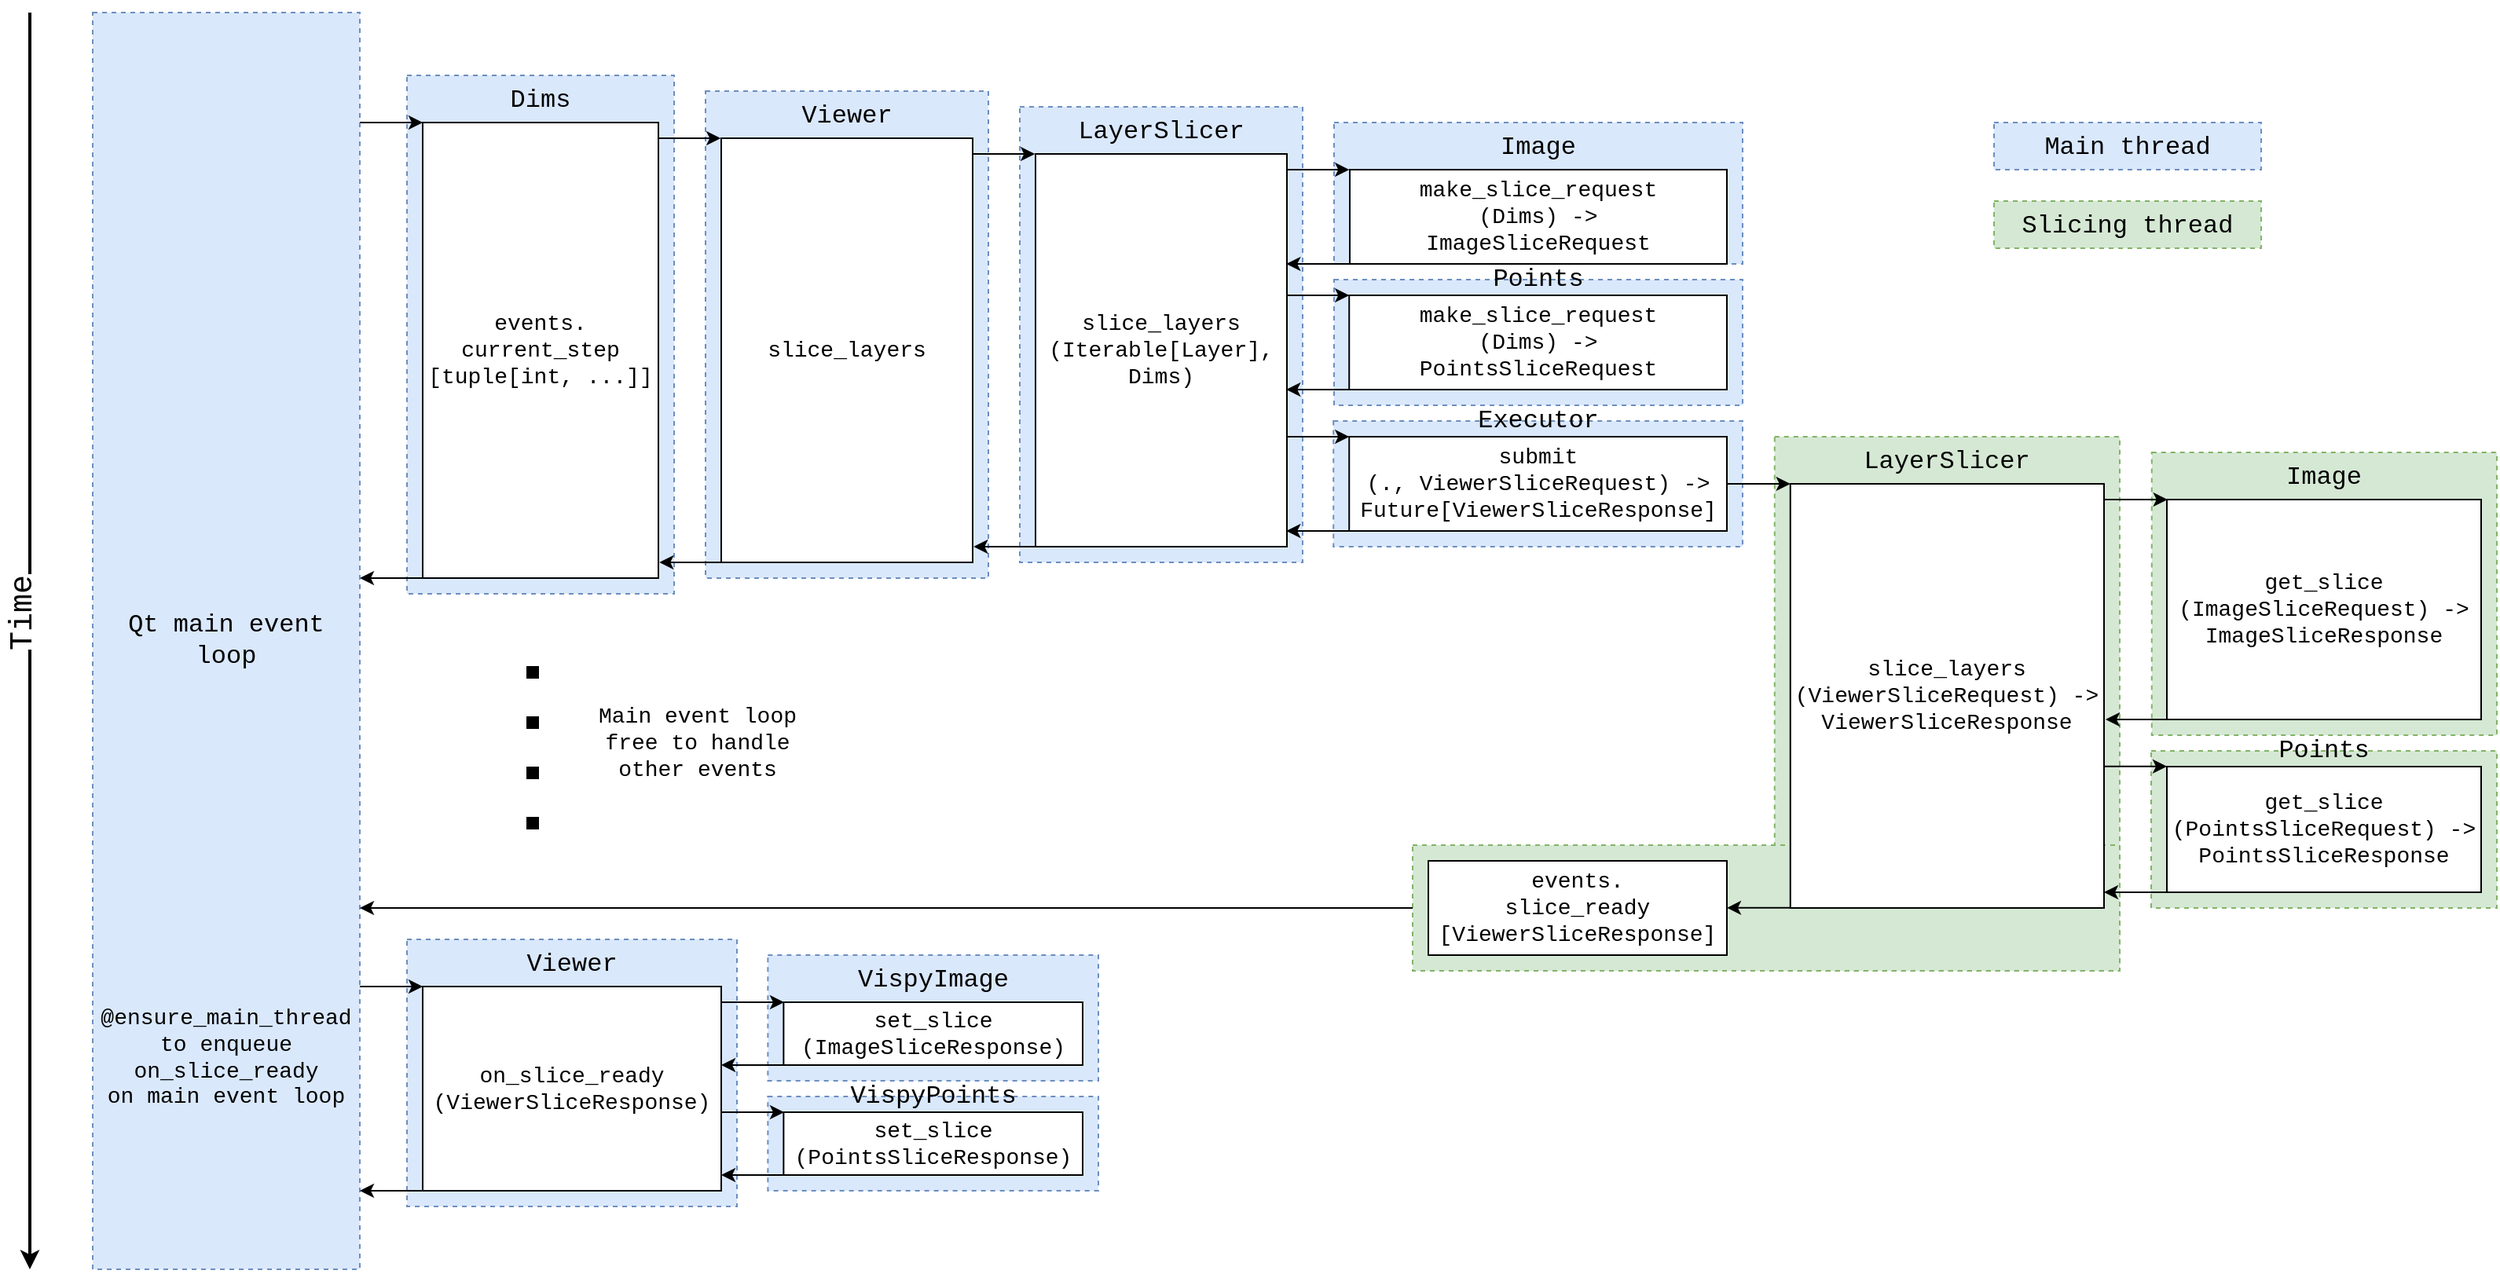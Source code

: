 <mxfile version="20.3.1" type="github">
  <diagram id="Yj_vzEqTpsTSU6RkFpzm" name="Page-1">
    <mxGraphModel dx="1783" dy="1001" grid="1" gridSize="10" guides="1" tooltips="1" connect="1" arrows="1" fold="1" page="1" pageScale="1" pageWidth="850" pageHeight="1100" math="0" shadow="0">
      <root>
        <mxCell id="0" />
        <mxCell id="1" parent="0" />
        <mxCell id="ODCxSDIAOIF_QO2Thnrf-43" value="VispyPoints" style="rounded=0;whiteSpace=wrap;html=1;verticalAlign=top;align=center;spacingLeft=0;spacingTop=-16;dashed=1;fillColor=#dae8fc;strokeColor=#6c8ebf;fontSize=16;horizontal=1;fontFamily=Courier New;" parent="1" vertex="1">
          <mxGeometry x="509.68" y="750" width="210.32" height="60" as="geometry" />
        </mxCell>
        <mxCell id="ODCxSDIAOIF_QO2Thnrf-13" value="LayerSlicer" style="rounded=0;whiteSpace=wrap;html=1;verticalAlign=top;align=center;spacingLeft=0;spacingTop=0;dashed=1;fillColor=#d5e8d4;strokeColor=#82b366;fontSize=16;fontFamily=Courier New;" parent="1" vertex="1">
          <mxGeometry x="1150.38" y="330" width="219.62" height="340" as="geometry" />
        </mxCell>
        <mxCell id="WacXzg7qdyJpNJZn4_8L-21" value="" style="rounded=0;whiteSpace=wrap;html=1;verticalAlign=top;align=center;spacingLeft=0;spacingTop=0;dashed=1;fillColor=#d5e8d4;strokeColor=#82b366;fontSize=16;borderRight=none;fontFamily=Courier New;" parent="1" vertex="1">
          <mxGeometry x="920" y="590" width="450" height="80" as="geometry" />
        </mxCell>
        <mxCell id="ODCxSDIAOIF_QO2Thnrf-40" value="VispyImage" style="rounded=0;whiteSpace=wrap;html=1;verticalAlign=top;align=center;spacingLeft=0;spacingTop=0;dashed=1;fillColor=#dae8fc;strokeColor=#6c8ebf;fontSize=16;horizontal=1;fontFamily=Courier New;" parent="1" vertex="1">
          <mxGeometry x="509.68" y="660" width="210.32" height="80" as="geometry" />
        </mxCell>
        <mxCell id="ODCxSDIAOIF_QO2Thnrf-18" value="Points" style="rounded=0;whiteSpace=wrap;html=1;verticalAlign=top;align=center;spacingLeft=0;spacingTop=-16;dashed=1;fillColor=#d5e8d4;horizontal=1;strokeColor=#82b366;fontSize=16;fontFamily=Courier New;" parent="1" vertex="1">
          <mxGeometry x="1390" y="530" width="220" height="100" as="geometry" />
        </mxCell>
        <mxCell id="ODCxSDIAOIF_QO2Thnrf-16" value="Image" style="rounded=0;whiteSpace=wrap;html=1;verticalAlign=top;align=center;spacingLeft=0;spacingTop=0;dashed=1;fillColor=#d5e8d4;horizontal=1;strokeColor=#82b366;fontSize=16;fontFamily=Courier New;" parent="1" vertex="1">
          <mxGeometry x="1390.38" y="340" width="219.62" height="180" as="geometry" />
        </mxCell>
        <mxCell id="ODCxSDIAOIF_QO2Thnrf-6" value="Points" style="rounded=0;whiteSpace=wrap;html=1;verticalAlign=top;align=center;spacingLeft=0;spacingTop=-16;dashed=1;fillColor=#dae8fc;horizontal=1;strokeColor=#6c8ebf;fontSize=16;fontFamily=Courier New;" parent="1" vertex="1">
          <mxGeometry x="870" y="230" width="260" height="80" as="geometry" />
        </mxCell>
        <mxCell id="ODCxSDIAOIF_QO2Thnrf-4" value="Image" style="rounded=0;whiteSpace=wrap;html=1;verticalAlign=top;align=center;spacingLeft=0;spacingTop=0;dashed=1;fillColor=#dae8fc;horizontal=1;strokeColor=#6c8ebf;fontSize=16;fontFamily=Courier New;" parent="1" vertex="1">
          <mxGeometry x="870" y="130" width="260" height="90" as="geometry" />
        </mxCell>
        <mxCell id="ODCxSDIAOIF_QO2Thnrf-2" value="LayerSlicer" style="rounded=0;whiteSpace=wrap;html=1;verticalAlign=top;align=center;spacingLeft=0;spacingTop=0;dashed=1;fillColor=#dae8fc;strokeColor=#6c8ebf;fontSize=16;fontFamily=Courier New;" parent="1" vertex="1">
          <mxGeometry x="670" y="120" width="180" height="290" as="geometry" />
        </mxCell>
        <mxCell id="6yyRVk2ILkX0JGuf4gln-4" value="Viewer" style="rounded=0;whiteSpace=wrap;html=1;verticalAlign=top;align=center;spacingLeft=0;spacingTop=0;dashed=1;fillColor=#dae8fc;strokeColor=#6c8ebf;fontSize=16;fontFamily=Courier New;" parent="1" vertex="1">
          <mxGeometry x="470" y="110" width="180" height="310" as="geometry" />
        </mxCell>
        <mxCell id="6yyRVk2ILkX0JGuf4gln-6" value="slice_layers" style="rounded=0;whiteSpace=wrap;html=1;fontSize=14;fontFamily=Courier New;" parent="1" vertex="1">
          <mxGeometry x="480" y="140" width="160" height="270" as="geometry" />
        </mxCell>
        <mxCell id="6yyRVk2ILkX0JGuf4gln-2" value="Dims" style="rounded=0;whiteSpace=wrap;html=1;verticalAlign=top;align=center;spacingLeft=0;spacingTop=0;dashed=1;fillColor=#dae8fc;strokeColor=#6c8ebf;fontSize=16;fontFamily=Courier New;" parent="1" vertex="1">
          <mxGeometry x="280" y="100" width="170" height="330" as="geometry" />
        </mxCell>
        <mxCell id="6yyRVk2ILkX0JGuf4gln-3" value="events.&lt;br style=&quot;font-size: 14px;&quot;&gt;current_step&lt;br style=&quot;font-size: 14px;&quot;&gt;[tuple[int, ...]]" style="rounded=0;whiteSpace=wrap;html=1;fontSize=14;fontFamily=Courier New;" parent="1" vertex="1">
          <mxGeometry x="290" y="130" width="150" height="290" as="geometry" />
        </mxCell>
        <mxCell id="6yyRVk2ILkX0JGuf4gln-54" value="" style="endArrow=classic;html=1;rounded=0;fontSize=16;fontFamily=Courier New;" parent="1" edge="1">
          <mxGeometry width="50" height="50" relative="1" as="geometry">
            <mxPoint x="250.0" y="130" as="sourcePoint" />
            <mxPoint x="290.0" y="130" as="targetPoint" />
          </mxGeometry>
        </mxCell>
        <mxCell id="6yyRVk2ILkX0JGuf4gln-55" value="" style="endArrow=classic;html=1;rounded=0;fontSize=16;fontFamily=Courier New;" parent="1" edge="1">
          <mxGeometry width="50" height="50" relative="1" as="geometry">
            <mxPoint x="439.62" y="140" as="sourcePoint" />
            <mxPoint x="479.62" y="140" as="targetPoint" />
          </mxGeometry>
        </mxCell>
        <mxCell id="6yyRVk2ILkX0JGuf4gln-56" value="" style="endArrow=classic;html=1;rounded=0;fontSize=16;fontFamily=Courier New;" parent="1" edge="1">
          <mxGeometry width="50" height="50" relative="1" as="geometry">
            <mxPoint x="639.62" y="150" as="sourcePoint" />
            <mxPoint x="679.62" y="150" as="targetPoint" />
          </mxGeometry>
        </mxCell>
        <mxCell id="6yyRVk2ILkX0JGuf4gln-69" value="" style="endArrow=classic;html=1;rounded=0;fontSize=16;fontFamily=Courier New;" parent="1" edge="1">
          <mxGeometry width="50" height="50" relative="1" as="geometry">
            <mxPoint x="480.63" y="410.0" as="sourcePoint" />
            <mxPoint x="440.63" y="410.0" as="targetPoint" />
          </mxGeometry>
        </mxCell>
        <mxCell id="6yyRVk2ILkX0JGuf4gln-70" value="" style="endArrow=classic;html=1;rounded=0;fontSize=16;fontFamily=Courier New;" parent="1" edge="1">
          <mxGeometry width="50" height="50" relative="1" as="geometry">
            <mxPoint x="290.0" y="420.0" as="sourcePoint" />
            <mxPoint x="250.0" y="420.0" as="targetPoint" />
          </mxGeometry>
        </mxCell>
        <mxCell id="ODCxSDIAOIF_QO2Thnrf-1" value="slice_layers&lt;br style=&quot;font-size: 14px;&quot;&gt;(Iterable[Layer], Dims)" style="rounded=0;whiteSpace=wrap;html=1;fontSize=14;fontFamily=Courier New;" parent="1" vertex="1">
          <mxGeometry x="680" y="150" width="160" height="250" as="geometry" />
        </mxCell>
        <mxCell id="ODCxSDIAOIF_QO2Thnrf-5" value="make_slice_request&lt;br style=&quot;font-size: 14px;&quot;&gt;(Dims) -&amp;gt;&lt;br style=&quot;font-size: 14px;&quot;&gt;ImageSliceRequest" style="rounded=0;whiteSpace=wrap;html=1;fontSize=14;fontFamily=Courier New;" parent="1" vertex="1">
          <mxGeometry x="880" y="160" width="240" height="60" as="geometry" />
        </mxCell>
        <mxCell id="ODCxSDIAOIF_QO2Thnrf-8" value="Executor" style="rounded=0;whiteSpace=wrap;html=1;verticalAlign=top;align=center;spacingLeft=0;spacingTop=-16;dashed=1;fillColor=#dae8fc;horizontal=1;strokeColor=#6c8ebf;fontSize=16;fontFamily=Courier New;" parent="1" vertex="1">
          <mxGeometry x="869.62" y="320" width="260.38" height="80" as="geometry" />
        </mxCell>
        <mxCell id="ODCxSDIAOIF_QO2Thnrf-9" value="submit&lt;br style=&quot;font-size: 14px;&quot;&gt;(., ViewerSliceRequest) -&amp;gt;&lt;br style=&quot;font-size: 14px;&quot;&gt;Future[ViewerSliceResponse]" style="rounded=0;whiteSpace=wrap;html=1;fontSize=14;fontFamily=Courier New;" parent="1" vertex="1">
          <mxGeometry x="879.62" y="330" width="240.38" height="60" as="geometry" />
        </mxCell>
        <mxCell id="ODCxSDIAOIF_QO2Thnrf-10" value="" style="endArrow=classic;html=1;rounded=0;fontSize=16;fontFamily=Courier New;" parent="1" edge="1">
          <mxGeometry width="50" height="50" relative="1" as="geometry">
            <mxPoint x="879.62" y="390.0" as="sourcePoint" />
            <mxPoint x="839.62" y="390.0" as="targetPoint" />
          </mxGeometry>
        </mxCell>
        <mxCell id="ODCxSDIAOIF_QO2Thnrf-11" value="" style="endArrow=classic;html=1;rounded=0;fontSize=16;fontFamily=Courier New;" parent="1" edge="1">
          <mxGeometry width="50" height="50" relative="1" as="geometry">
            <mxPoint x="839.62" y="330.0" as="sourcePoint" />
            <mxPoint x="879.62" y="330.0" as="targetPoint" />
          </mxGeometry>
        </mxCell>
        <mxCell id="ODCxSDIAOIF_QO2Thnrf-12" value="slice_layers&lt;br style=&quot;font-size: 14px;&quot;&gt;(ViewerSliceRequest) -&amp;gt;&lt;br style=&quot;font-size: 14px;&quot;&gt;ViewerSliceResponse" style="rounded=0;whiteSpace=wrap;html=1;fontSize=14;fontFamily=Courier New;" parent="1" vertex="1">
          <mxGeometry x="1160.38" y="360" width="199.62" height="270" as="geometry" />
        </mxCell>
        <mxCell id="ODCxSDIAOIF_QO2Thnrf-15" value="get_slice&lt;br style=&quot;font-size: 14px;&quot;&gt;(ImageSliceRequest) -&amp;gt; ImageSliceResponse" style="rounded=0;whiteSpace=wrap;html=1;fontSize=14;fontFamily=Courier New;" parent="1" vertex="1">
          <mxGeometry x="1400" y="370" width="200" height="140" as="geometry" />
        </mxCell>
        <mxCell id="ODCxSDIAOIF_QO2Thnrf-17" value="get_slice&lt;br style=&quot;font-size: 14px;&quot;&gt;(PointsSliceRequest) -&amp;gt; PointsSliceResponse" style="rounded=0;whiteSpace=wrap;html=1;fontSize=14;fontFamily=Courier New;" parent="1" vertex="1">
          <mxGeometry x="1400" y="540" width="200" height="80" as="geometry" />
        </mxCell>
        <mxCell id="ODCxSDIAOIF_QO2Thnrf-19" value="" style="endArrow=classic;html=1;rounded=0;fontSize=16;fontFamily=Courier New;" parent="1" edge="1">
          <mxGeometry width="50" height="50" relative="1" as="geometry">
            <mxPoint x="1360.38" y="370" as="sourcePoint" />
            <mxPoint x="1400.38" y="370" as="targetPoint" />
          </mxGeometry>
        </mxCell>
        <mxCell id="ODCxSDIAOIF_QO2Thnrf-20" value="" style="endArrow=classic;html=1;rounded=0;fontSize=16;fontFamily=Courier New;" parent="1" edge="1">
          <mxGeometry width="50" height="50" relative="1" as="geometry">
            <mxPoint x="680.62" y="400.0" as="sourcePoint" />
            <mxPoint x="640.62" y="400.0" as="targetPoint" />
          </mxGeometry>
        </mxCell>
        <mxCell id="ODCxSDIAOIF_QO2Thnrf-21" value="" style="endArrow=classic;html=1;rounded=0;fontSize=16;fontFamily=Courier New;" parent="1" edge="1">
          <mxGeometry width="50" height="50" relative="1" as="geometry">
            <mxPoint x="1360" y="539.93" as="sourcePoint" />
            <mxPoint x="1400" y="539.93" as="targetPoint" />
          </mxGeometry>
        </mxCell>
        <mxCell id="ODCxSDIAOIF_QO2Thnrf-22" value="" style="endArrow=classic;html=1;rounded=0;fontSize=16;fontFamily=Courier New;" parent="1" edge="1">
          <mxGeometry width="50" height="50" relative="1" as="geometry">
            <mxPoint x="1400" y="620.0" as="sourcePoint" />
            <mxPoint x="1360" y="620.0" as="targetPoint" />
          </mxGeometry>
        </mxCell>
        <mxCell id="ODCxSDIAOIF_QO2Thnrf-24" value="" style="endArrow=classic;html=1;rounded=0;fontSize=16;fontFamily=Courier New;" parent="1" edge="1">
          <mxGeometry width="50" height="50" relative="1" as="geometry">
            <mxPoint x="1401" y="510.0" as="sourcePoint" />
            <mxPoint x="1361" y="510.0" as="targetPoint" />
          </mxGeometry>
        </mxCell>
        <mxCell id="ODCxSDIAOIF_QO2Thnrf-25" value="Viewer" style="rounded=0;whiteSpace=wrap;html=1;verticalAlign=top;align=center;spacingLeft=0;spacingTop=0;dashed=1;fillColor=#dae8fc;strokeColor=#6c8ebf;fontSize=16;fontFamily=Courier New;" parent="1" vertex="1">
          <mxGeometry x="280" y="650" width="210" height="170" as="geometry" />
        </mxCell>
        <mxCell id="ODCxSDIAOIF_QO2Thnrf-26" value="on_slice_ready&lt;br style=&quot;font-size: 14px;&quot;&gt;(ViewerSliceResponse)" style="rounded=0;whiteSpace=wrap;html=1;fontSize=14;fontFamily=Courier New;" parent="1" vertex="1">
          <mxGeometry x="290" y="680" width="190" height="130" as="geometry" />
        </mxCell>
        <mxCell id="ODCxSDIAOIF_QO2Thnrf-31" value="events.&lt;br style=&quot;font-size: 14px;&quot;&gt;slice_ready&lt;br style=&quot;font-size: 14px;&quot;&gt;[ViewerSliceResponse]" style="rounded=0;whiteSpace=wrap;html=1;fontSize=14;fontFamily=Courier New;" parent="1" vertex="1">
          <mxGeometry x="930" y="600" width="190" height="60" as="geometry" />
        </mxCell>
        <mxCell id="ODCxSDIAOIF_QO2Thnrf-39" value="set_slice&lt;br style=&quot;font-size: 14px;&quot;&gt;(ImageSliceResponse)" style="rounded=0;whiteSpace=wrap;html=1;fontSize=14;fontFamily=Courier New;" parent="1" vertex="1">
          <mxGeometry x="519.68" y="690" width="190.32" height="40" as="geometry" />
        </mxCell>
        <mxCell id="ODCxSDIAOIF_QO2Thnrf-41" value="" style="endArrow=classic;html=1;rounded=0;fontSize=16;fontFamily=Courier New;" parent="1" edge="1">
          <mxGeometry width="50" height="50" relative="1" as="geometry">
            <mxPoint x="520.0" y="730.0" as="sourcePoint" />
            <mxPoint x="480.0" y="730.0" as="targetPoint" />
          </mxGeometry>
        </mxCell>
        <mxCell id="ODCxSDIAOIF_QO2Thnrf-42" value="" style="endArrow=classic;html=1;rounded=0;fontSize=16;fontFamily=Courier New;" parent="1" edge="1">
          <mxGeometry width="50" height="50" relative="1" as="geometry">
            <mxPoint x="480" y="690" as="sourcePoint" />
            <mxPoint x="520" y="690" as="targetPoint" />
          </mxGeometry>
        </mxCell>
        <mxCell id="ODCxSDIAOIF_QO2Thnrf-44" value="set_slice&lt;br style=&quot;font-size: 14px;&quot;&gt;(PointsSliceResponse)" style="rounded=0;whiteSpace=wrap;html=1;fontSize=14;fontFamily=Courier New;" parent="1" vertex="1">
          <mxGeometry x="519.68" y="760" width="190.32" height="40" as="geometry" />
        </mxCell>
        <mxCell id="ODCxSDIAOIF_QO2Thnrf-45" value="" style="endArrow=classic;html=1;rounded=0;fontSize=16;fontFamily=Courier New;" parent="1" edge="1">
          <mxGeometry width="50" height="50" relative="1" as="geometry">
            <mxPoint x="520.0" y="800.0" as="sourcePoint" />
            <mxPoint x="480.0" y="800.0" as="targetPoint" />
          </mxGeometry>
        </mxCell>
        <mxCell id="ODCxSDIAOIF_QO2Thnrf-46" value="" style="endArrow=classic;html=1;rounded=0;fontSize=16;fontFamily=Courier New;" parent="1" edge="1">
          <mxGeometry width="50" height="50" relative="1" as="geometry">
            <mxPoint x="480.0" y="760" as="sourcePoint" />
            <mxPoint x="520.0" y="760" as="targetPoint" />
          </mxGeometry>
        </mxCell>
        <mxCell id="ODCxSDIAOIF_QO2Thnrf-47" value="Main thread" style="rounded=0;whiteSpace=wrap;html=1;verticalAlign=top;align=center;spacingLeft=0;spacingTop=0;dashed=1;fillColor=#dae8fc;strokeColor=#6c8ebf;fontFamily=Courier New;fontSize=16;" parent="1" vertex="1">
          <mxGeometry x="1290" y="130" width="170" height="30" as="geometry" />
        </mxCell>
        <mxCell id="ODCxSDIAOIF_QO2Thnrf-48" value="Slicing thread" style="rounded=0;whiteSpace=wrap;html=1;verticalAlign=top;align=center;spacingLeft=0;spacingTop=0;dashed=1;fillColor=#d5e8d4;strokeColor=#82b366;fontFamily=Courier New;fontSize=16;" parent="1" vertex="1">
          <mxGeometry x="1290" y="180" width="170" height="30" as="geometry" />
        </mxCell>
        <mxCell id="WacXzg7qdyJpNJZn4_8L-6" value="" style="endArrow=classic;html=1;rounded=0;fontSize=16;fontFamily=Courier New;" parent="1" edge="1">
          <mxGeometry width="50" height="50" relative="1" as="geometry">
            <mxPoint x="839.62" y="160" as="sourcePoint" />
            <mxPoint x="879.62" y="160" as="targetPoint" />
          </mxGeometry>
        </mxCell>
        <mxCell id="WacXzg7qdyJpNJZn4_8L-7" value="" style="endArrow=classic;html=1;rounded=0;fontSize=16;fontFamily=Courier New;" parent="1" edge="1">
          <mxGeometry width="50" height="50" relative="1" as="geometry">
            <mxPoint x="879.62" y="220.0" as="sourcePoint" />
            <mxPoint x="839.62" y="220.0" as="targetPoint" />
          </mxGeometry>
        </mxCell>
        <mxCell id="WacXzg7qdyJpNJZn4_8L-8" value="" style="endArrow=classic;html=1;rounded=0;fontSize=16;fontFamily=Courier New;" parent="1" edge="1">
          <mxGeometry width="50" height="50" relative="1" as="geometry">
            <mxPoint x="839.62" y="240" as="sourcePoint" />
            <mxPoint x="879.62" y="240" as="targetPoint" />
          </mxGeometry>
        </mxCell>
        <mxCell id="WacXzg7qdyJpNJZn4_8L-9" value="" style="endArrow=classic;html=1;rounded=0;fontSize=16;fontFamily=Courier New;" parent="1" edge="1">
          <mxGeometry width="50" height="50" relative="1" as="geometry">
            <mxPoint x="879.62" y="300.0" as="sourcePoint" />
            <mxPoint x="839.62" y="300.0" as="targetPoint" />
          </mxGeometry>
        </mxCell>
        <mxCell id="WacXzg7qdyJpNJZn4_8L-10" value="" style="endArrow=classic;html=1;rounded=0;fontSize=20;strokeWidth=2;fontFamily=Courier New;" parent="1" edge="1">
          <mxGeometry width="50" height="50" relative="1" as="geometry">
            <mxPoint x="40" y="60" as="sourcePoint" />
            <mxPoint x="40" y="860" as="targetPoint" />
          </mxGeometry>
        </mxCell>
        <mxCell id="WacXzg7qdyJpNJZn4_8L-11" value="&lt;font style=&quot;font-size: 20px;&quot;&gt;Time&lt;/font&gt;" style="edgeLabel;html=1;align=center;verticalAlign=middle;resizable=0;points=[];fontSize=24;horizontal=0;fontFamily=Courier New;" parent="WacXzg7qdyJpNJZn4_8L-10" vertex="1" connectable="0">
          <mxGeometry x="-0.044" y="-5" relative="1" as="geometry">
            <mxPoint as="offset" />
          </mxGeometry>
        </mxCell>
        <mxCell id="WacXzg7qdyJpNJZn4_8L-12" value="Qt main event loop" style="rounded=0;whiteSpace=wrap;html=1;verticalAlign=middle;align=center;spacingLeft=0;spacingTop=0;dashed=1;fillColor=#dae8fc;strokeColor=#6c8ebf;fontSize=16;horizontal=1;fontFamily=Courier New;" parent="1" vertex="1">
          <mxGeometry x="80" y="60" width="170" height="800" as="geometry" />
        </mxCell>
        <mxCell id="WacXzg7qdyJpNJZn4_8L-16" value="" style="endArrow=classic;html=1;rounded=0;fontSize=16;fontFamily=Courier New;" parent="1" edge="1">
          <mxGeometry width="50" height="50" relative="1" as="geometry">
            <mxPoint x="920" y="630" as="sourcePoint" />
            <mxPoint x="250" y="630" as="targetPoint" />
          </mxGeometry>
        </mxCell>
        <mxCell id="WacXzg7qdyJpNJZn4_8L-17" value="" style="endArrow=classic;html=1;rounded=0;fontSize=16;fontFamily=Courier New;" parent="1" edge="1">
          <mxGeometry width="50" height="50" relative="1" as="geometry">
            <mxPoint x="250" y="680" as="sourcePoint" />
            <mxPoint x="290" y="680" as="targetPoint" />
          </mxGeometry>
        </mxCell>
        <mxCell id="WacXzg7qdyJpNJZn4_8L-18" value="" style="endArrow=classic;html=1;rounded=0;fontSize=16;fontFamily=Courier New;" parent="1" edge="1">
          <mxGeometry width="50" height="50" relative="1" as="geometry">
            <mxPoint x="290.0" y="810.0" as="sourcePoint" />
            <mxPoint x="250.0" y="810.0" as="targetPoint" />
          </mxGeometry>
        </mxCell>
        <mxCell id="WacXzg7qdyJpNJZn4_8L-20" value="" style="endArrow=classic;html=1;rounded=0;fontSize=16;fontFamily=Courier New;" parent="1" edge="1">
          <mxGeometry width="50" height="50" relative="1" as="geometry">
            <mxPoint x="1120.38" y="360" as="sourcePoint" />
            <mxPoint x="1160.38" y="360" as="targetPoint" />
          </mxGeometry>
        </mxCell>
        <mxCell id="WacXzg7qdyJpNJZn4_8L-23" value="" style="endArrow=classic;html=1;rounded=0;fontSize=16;fontFamily=Courier New;" parent="1" edge="1">
          <mxGeometry width="50" height="50" relative="1" as="geometry">
            <mxPoint x="1160" y="629.92" as="sourcePoint" />
            <mxPoint x="1120" y="629.92" as="targetPoint" />
          </mxGeometry>
        </mxCell>
        <mxCell id="WacXzg7qdyJpNJZn4_8L-53" value="make_slice_request&lt;br style=&quot;font-size: 14px;&quot;&gt;(Dims) -&amp;gt;&lt;br style=&quot;font-size: 14px;&quot;&gt;PointsSliceRequest" style="rounded=0;whiteSpace=wrap;html=1;fontSize=14;fontFamily=Courier New;" parent="1" vertex="1">
          <mxGeometry x="879.62" y="240" width="240.38" height="60" as="geometry" />
        </mxCell>
        <mxCell id="G7ooaP1NA_x7wRefDReL-1" value="" style="endArrow=none;dashed=1;html=1;dashPattern=1 3;strokeWidth=8;rounded=0;" parent="1" edge="1">
          <mxGeometry width="50" height="50" relative="1" as="geometry">
            <mxPoint x="360" y="580" as="sourcePoint" />
            <mxPoint x="360" y="460" as="targetPoint" />
          </mxGeometry>
        </mxCell>
        <mxCell id="G7ooaP1NA_x7wRefDReL-2" value="&lt;font face=&quot;Courier New&quot; style=&quot;font-size: 14px;&quot;&gt;Main event loop free to handle other events&lt;/font&gt;" style="text;html=1;strokeColor=none;fillColor=none;align=center;verticalAlign=middle;whiteSpace=wrap;rounded=0;" parent="1" vertex="1">
          <mxGeometry x="390" y="480" width="150" height="90" as="geometry" />
        </mxCell>
        <mxCell id="G7ooaP1NA_x7wRefDReL-3" value="&lt;font face=&quot;Courier New&quot; style=&quot;font-size: 14px;&quot;&gt;@ensure_main_thread to enqueue on_slice_ready&lt;br&gt;on main event loop&lt;br&gt;&lt;/font&gt;" style="text;html=1;strokeColor=none;fillColor=none;align=center;verticalAlign=middle;whiteSpace=wrap;rounded=0;" parent="1" vertex="1">
          <mxGeometry x="80" y="680" width="170" height="90" as="geometry" />
        </mxCell>
      </root>
    </mxGraphModel>
  </diagram>
</mxfile>
